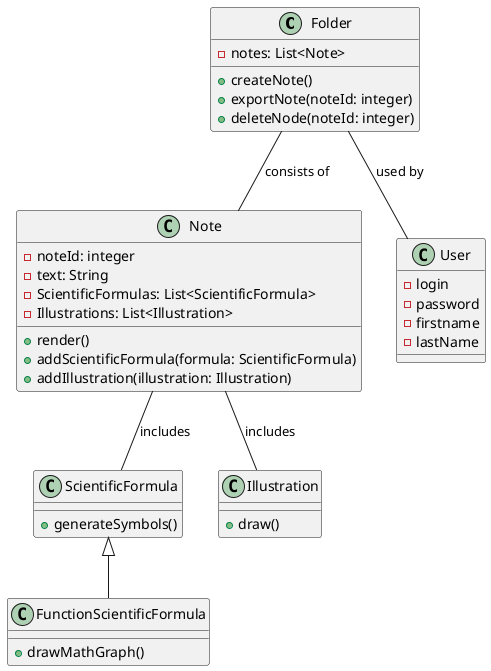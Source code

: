 @startuml model

class Folder {
  - notes: List<Note>

  + createNote()
  + exportNote(noteId: integer)
  + deleteNode(noteId: integer)
}

class Note {
  - noteId: integer
  - text: String
  - ScientificFormulas: List<ScientificFormula>
  - Illustrations: List<Illustration>

  + render()
  + addScientificFormula(formula: ScientificFormula)
  + addIllustration(illustration: Illustration)
}

class ScientificFormula {
  + generateSymbols()
}

class FunctionScientificFormula extends ScientificFormula {
   + drawMathGraph()
}

class Illustration {
  + draw()
}

class User {
    - login
    - password
    - firstname
    - lastName
}

Folder -- Note : consists of
Note -- ScientificFormula : includes
Note -- Illustration : includes
Folder -- User : used by

@enduml

